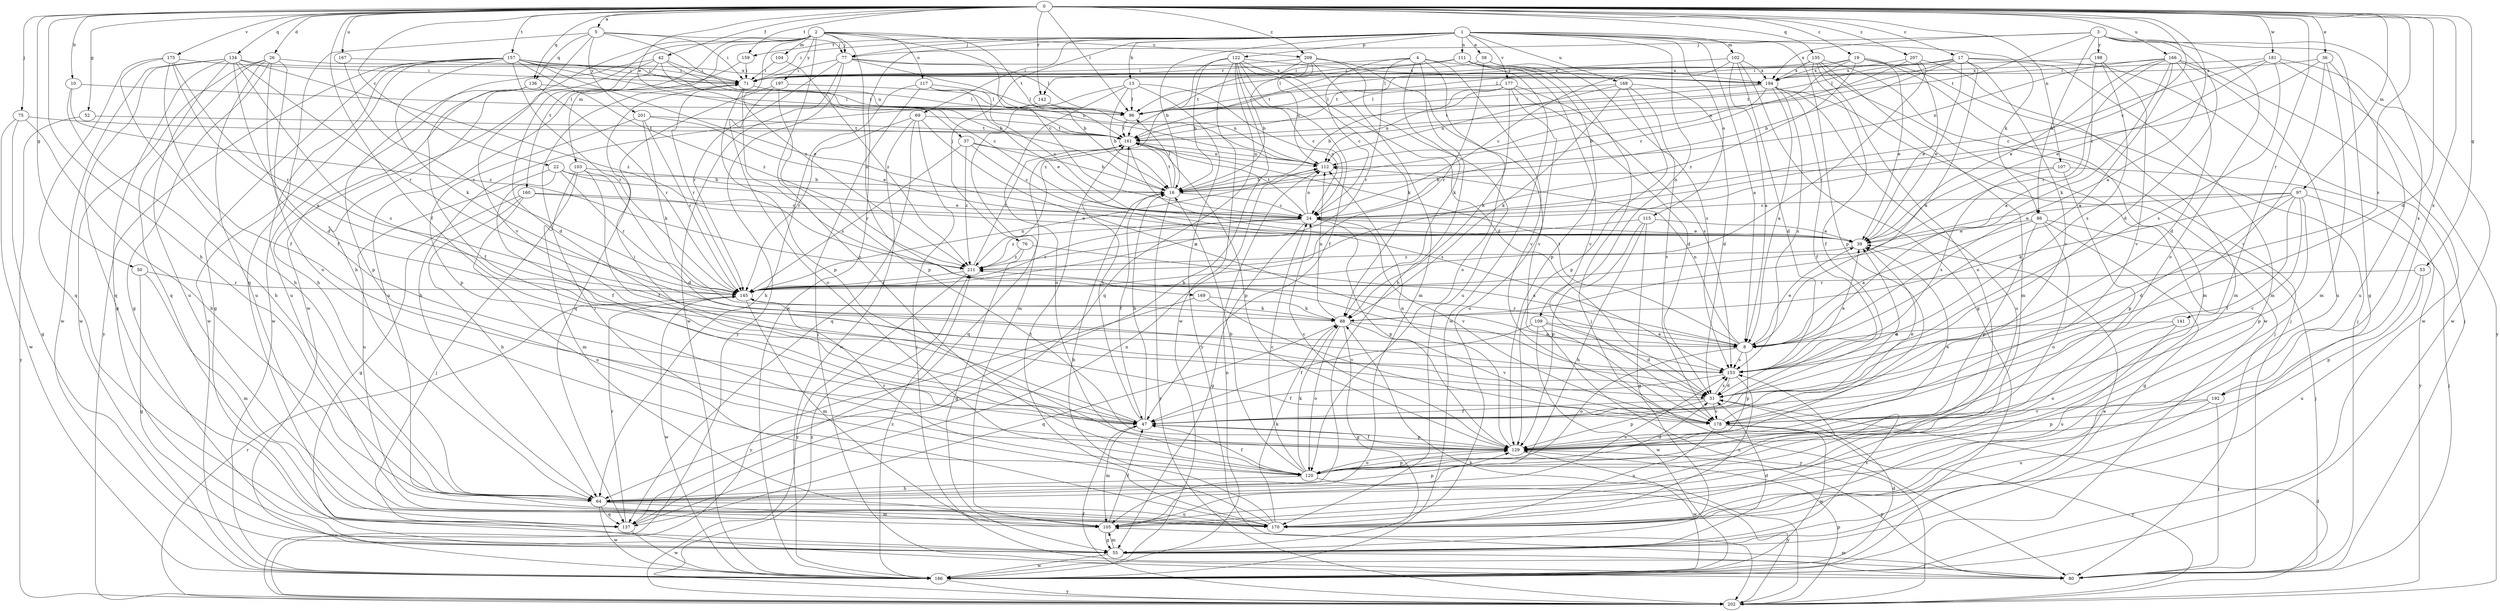 strict digraph  {
0;
1;
2;
3;
4;
5;
8;
10;
13;
16;
17;
19;
22;
24;
26;
31;
36;
37;
38;
39;
42;
47;
50;
52;
53;
55;
64;
69;
71;
75;
76;
77;
80;
86;
88;
96;
97;
102;
103;
104;
105;
107;
109;
111;
112;
115;
117;
120;
122;
129;
134;
135;
136;
137;
141;
142;
145;
153;
157;
159;
160;
161;
166;
167;
168;
169;
170;
175;
177;
178;
181;
186;
192;
194;
197;
198;
201;
202;
207;
209;
211;
0 -> 5  [label=a];
0 -> 8  [label=a];
0 -> 10  [label=b];
0 -> 17  [label=c];
0 -> 19  [label=c];
0 -> 22  [label=c];
0 -> 24  [label=c];
0 -> 26  [label=d];
0 -> 31  [label=d];
0 -> 36  [label=e];
0 -> 37  [label=e];
0 -> 42  [label=f];
0 -> 47  [label=f];
0 -> 50  [label=g];
0 -> 52  [label=g];
0 -> 53  [label=g];
0 -> 64  [label=h];
0 -> 75  [label=j];
0 -> 96  [label=l];
0 -> 97  [label=m];
0 -> 107  [label=n];
0 -> 134  [label=q];
0 -> 135  [label=q];
0 -> 136  [label=q];
0 -> 141  [label=r];
0 -> 142  [label=r];
0 -> 153  [label=s];
0 -> 157  [label=t];
0 -> 159  [label=t];
0 -> 166  [label=u];
0 -> 167  [label=u];
0 -> 175  [label=v];
0 -> 181  [label=w];
0 -> 192  [label=x];
0 -> 207  [label=z];
0 -> 209  [label=z];
1 -> 8  [label=a];
1 -> 13  [label=b];
1 -> 16  [label=b];
1 -> 38  [label=e];
1 -> 69  [label=i];
1 -> 71  [label=i];
1 -> 76  [label=j];
1 -> 77  [label=j];
1 -> 86  [label=k];
1 -> 102  [label=m];
1 -> 109  [label=n];
1 -> 111  [label=n];
1 -> 115  [label=o];
1 -> 122  [label=p];
1 -> 129  [label=p];
1 -> 159  [label=t];
1 -> 168  [label=u];
1 -> 177  [label=v];
1 -> 186  [label=w];
2 -> 24  [label=c];
2 -> 64  [label=h];
2 -> 77  [label=j];
2 -> 103  [label=m];
2 -> 104  [label=m];
2 -> 117  [label=o];
2 -> 120  [label=o];
2 -> 160  [label=t];
2 -> 161  [label=t];
2 -> 169  [label=u];
2 -> 186  [label=w];
2 -> 197  [label=y];
2 -> 209  [label=z];
2 -> 211  [label=z];
3 -> 31  [label=d];
3 -> 55  [label=g];
3 -> 77  [label=j];
3 -> 86  [label=k];
3 -> 120  [label=o];
3 -> 161  [label=t];
3 -> 192  [label=x];
3 -> 194  [label=x];
3 -> 198  [label=y];
4 -> 24  [label=c];
4 -> 64  [label=h];
4 -> 88  [label=k];
4 -> 120  [label=o];
4 -> 142  [label=r];
4 -> 145  [label=r];
4 -> 178  [label=v];
4 -> 194  [label=x];
5 -> 71  [label=i];
5 -> 77  [label=j];
5 -> 112  [label=n];
5 -> 136  [label=q];
5 -> 137  [label=q];
5 -> 178  [label=v];
5 -> 201  [label=y];
8 -> 39  [label=e];
8 -> 112  [label=n];
8 -> 120  [label=o];
8 -> 129  [label=p];
8 -> 153  [label=s];
8 -> 161  [label=t];
8 -> 211  [label=z];
10 -> 64  [label=h];
10 -> 96  [label=l];
10 -> 211  [label=z];
13 -> 16  [label=b];
13 -> 24  [label=c];
13 -> 96  [label=l];
13 -> 105  [label=m];
13 -> 120  [label=o];
13 -> 202  [label=y];
16 -> 24  [label=c];
16 -> 47  [label=f];
16 -> 96  [label=l];
16 -> 161  [label=t];
16 -> 202  [label=y];
17 -> 8  [label=a];
17 -> 16  [label=b];
17 -> 39  [label=e];
17 -> 71  [label=i];
17 -> 80  [label=j];
17 -> 96  [label=l];
17 -> 105  [label=m];
17 -> 161  [label=t];
17 -> 178  [label=v];
19 -> 24  [label=c];
19 -> 39  [label=e];
19 -> 80  [label=j];
19 -> 96  [label=l];
19 -> 105  [label=m];
19 -> 194  [label=x];
19 -> 211  [label=z];
22 -> 16  [label=b];
22 -> 39  [label=e];
22 -> 47  [label=f];
22 -> 145  [label=r];
22 -> 170  [label=u];
24 -> 39  [label=e];
24 -> 55  [label=g];
24 -> 112  [label=n];
24 -> 129  [label=p];
24 -> 145  [label=r];
24 -> 161  [label=t];
24 -> 178  [label=v];
24 -> 211  [label=z];
26 -> 47  [label=f];
26 -> 55  [label=g];
26 -> 71  [label=i];
26 -> 120  [label=o];
26 -> 137  [label=q];
26 -> 170  [label=u];
26 -> 186  [label=w];
31 -> 47  [label=f];
31 -> 129  [label=p];
31 -> 153  [label=s];
31 -> 178  [label=v];
36 -> 24  [label=c];
36 -> 105  [label=m];
36 -> 170  [label=u];
36 -> 178  [label=v];
36 -> 194  [label=x];
37 -> 16  [label=b];
37 -> 24  [label=c];
37 -> 112  [label=n];
37 -> 145  [label=r];
37 -> 211  [label=z];
38 -> 71  [label=i];
38 -> 80  [label=j];
38 -> 129  [label=p];
38 -> 145  [label=r];
39 -> 211  [label=z];
42 -> 24  [label=c];
42 -> 31  [label=d];
42 -> 64  [label=h];
42 -> 71  [label=i];
42 -> 161  [label=t];
42 -> 186  [label=w];
47 -> 16  [label=b];
47 -> 39  [label=e];
47 -> 71  [label=i];
47 -> 105  [label=m];
47 -> 129  [label=p];
47 -> 161  [label=t];
50 -> 55  [label=g];
50 -> 105  [label=m];
50 -> 145  [label=r];
52 -> 161  [label=t];
52 -> 202  [label=y];
53 -> 129  [label=p];
53 -> 145  [label=r];
53 -> 170  [label=u];
55 -> 31  [label=d];
55 -> 80  [label=j];
55 -> 105  [label=m];
55 -> 153  [label=s];
55 -> 186  [label=w];
64 -> 105  [label=m];
64 -> 129  [label=p];
64 -> 137  [label=q];
64 -> 153  [label=s];
64 -> 170  [label=u];
64 -> 186  [label=w];
69 -> 80  [label=j];
69 -> 137  [label=q];
69 -> 145  [label=r];
69 -> 153  [label=s];
69 -> 161  [label=t];
69 -> 186  [label=w];
71 -> 96  [label=l];
71 -> 129  [label=p];
71 -> 145  [label=r];
71 -> 153  [label=s];
75 -> 55  [label=g];
75 -> 64  [label=h];
75 -> 161  [label=t];
75 -> 186  [label=w];
76 -> 8  [label=a];
76 -> 55  [label=g];
76 -> 211  [label=z];
77 -> 16  [label=b];
77 -> 71  [label=i];
77 -> 96  [label=l];
77 -> 145  [label=r];
77 -> 186  [label=w];
77 -> 194  [label=x];
77 -> 202  [label=y];
80 -> 105  [label=m];
80 -> 129  [label=p];
86 -> 8  [label=a];
86 -> 39  [label=e];
86 -> 55  [label=g];
86 -> 80  [label=j];
86 -> 120  [label=o];
86 -> 129  [label=p];
88 -> 8  [label=a];
88 -> 55  [label=g];
88 -> 112  [label=n];
88 -> 120  [label=o];
88 -> 137  [label=q];
88 -> 178  [label=v];
96 -> 161  [label=t];
97 -> 24  [label=c];
97 -> 31  [label=d];
97 -> 39  [label=e];
97 -> 47  [label=f];
97 -> 80  [label=j];
97 -> 88  [label=k];
97 -> 129  [label=p];
97 -> 178  [label=v];
102 -> 8  [label=a];
102 -> 24  [label=c];
102 -> 31  [label=d];
102 -> 55  [label=g];
102 -> 96  [label=l];
102 -> 194  [label=x];
103 -> 16  [label=b];
103 -> 31  [label=d];
103 -> 47  [label=f];
103 -> 80  [label=j];
103 -> 105  [label=m];
104 -> 71  [label=i];
104 -> 211  [label=z];
105 -> 47  [label=f];
105 -> 55  [label=g];
107 -> 16  [label=b];
107 -> 129  [label=p];
107 -> 153  [label=s];
107 -> 202  [label=y];
109 -> 8  [label=a];
109 -> 31  [label=d];
109 -> 47  [label=f];
109 -> 186  [label=w];
109 -> 202  [label=y];
111 -> 71  [label=i];
111 -> 96  [label=l];
111 -> 153  [label=s];
111 -> 161  [label=t];
111 -> 178  [label=v];
111 -> 186  [label=w];
111 -> 194  [label=x];
112 -> 16  [label=b];
115 -> 39  [label=e];
115 -> 55  [label=g];
115 -> 64  [label=h];
115 -> 129  [label=p];
115 -> 211  [label=z];
117 -> 24  [label=c];
117 -> 39  [label=e];
117 -> 64  [label=h];
117 -> 80  [label=j];
117 -> 96  [label=l];
120 -> 16  [label=b];
120 -> 24  [label=c];
120 -> 31  [label=d];
120 -> 47  [label=f];
120 -> 64  [label=h];
120 -> 88  [label=k];
120 -> 129  [label=p];
120 -> 145  [label=r];
120 -> 202  [label=y];
122 -> 16  [label=b];
122 -> 24  [label=c];
122 -> 31  [label=d];
122 -> 47  [label=f];
122 -> 64  [label=h];
122 -> 88  [label=k];
122 -> 137  [label=q];
122 -> 186  [label=w];
122 -> 194  [label=x];
122 -> 211  [label=z];
129 -> 24  [label=c];
129 -> 39  [label=e];
129 -> 47  [label=f];
129 -> 112  [label=n];
129 -> 120  [label=o];
129 -> 186  [label=w];
134 -> 31  [label=d];
134 -> 55  [label=g];
134 -> 71  [label=i];
134 -> 137  [label=q];
134 -> 145  [label=r];
134 -> 153  [label=s];
134 -> 170  [label=u];
134 -> 186  [label=w];
134 -> 211  [label=z];
135 -> 47  [label=f];
135 -> 80  [label=j];
135 -> 105  [label=m];
135 -> 120  [label=o];
135 -> 161  [label=t];
135 -> 186  [label=w];
135 -> 194  [label=x];
136 -> 47  [label=f];
136 -> 96  [label=l];
136 -> 129  [label=p];
136 -> 145  [label=r];
137 -> 112  [label=n];
137 -> 145  [label=r];
137 -> 186  [label=w];
141 -> 8  [label=a];
141 -> 120  [label=o];
141 -> 170  [label=u];
142 -> 64  [label=h];
142 -> 112  [label=n];
145 -> 88  [label=k];
145 -> 105  [label=m];
145 -> 112  [label=n];
145 -> 186  [label=w];
153 -> 31  [label=d];
153 -> 39  [label=e];
153 -> 47  [label=f];
153 -> 170  [label=u];
157 -> 16  [label=b];
157 -> 39  [label=e];
157 -> 55  [label=g];
157 -> 88  [label=k];
157 -> 112  [label=n];
157 -> 145  [label=r];
157 -> 170  [label=u];
157 -> 186  [label=w];
157 -> 194  [label=x];
157 -> 202  [label=y];
157 -> 211  [label=z];
159 -> 71  [label=i];
159 -> 170  [label=u];
160 -> 24  [label=c];
160 -> 39  [label=e];
160 -> 55  [label=g];
160 -> 64  [label=h];
160 -> 170  [label=u];
161 -> 112  [label=n];
161 -> 129  [label=p];
161 -> 137  [label=q];
161 -> 153  [label=s];
166 -> 8  [label=a];
166 -> 31  [label=d];
166 -> 39  [label=e];
166 -> 88  [label=k];
166 -> 112  [label=n];
166 -> 145  [label=r];
166 -> 170  [label=u];
166 -> 186  [label=w];
166 -> 194  [label=x];
167 -> 71  [label=i];
167 -> 145  [label=r];
168 -> 31  [label=d];
168 -> 88  [label=k];
168 -> 96  [label=l];
168 -> 112  [label=n];
168 -> 129  [label=p];
168 -> 178  [label=v];
169 -> 88  [label=k];
169 -> 178  [label=v];
169 -> 202  [label=y];
170 -> 16  [label=b];
170 -> 71  [label=i];
170 -> 88  [label=k];
170 -> 161  [label=t];
175 -> 8  [label=a];
175 -> 47  [label=f];
175 -> 64  [label=h];
175 -> 71  [label=i];
175 -> 137  [label=q];
175 -> 145  [label=r];
177 -> 16  [label=b];
177 -> 31  [label=d];
177 -> 88  [label=k];
177 -> 96  [label=l];
177 -> 112  [label=n];
177 -> 153  [label=s];
177 -> 170  [label=u];
178 -> 39  [label=e];
178 -> 170  [label=u];
178 -> 186  [label=w];
178 -> 202  [label=y];
181 -> 24  [label=c];
181 -> 39  [label=e];
181 -> 71  [label=i];
181 -> 153  [label=s];
181 -> 186  [label=w];
181 -> 202  [label=y];
186 -> 31  [label=d];
186 -> 39  [label=e];
186 -> 112  [label=n];
186 -> 202  [label=y];
186 -> 211  [label=z];
192 -> 80  [label=j];
192 -> 129  [label=p];
192 -> 170  [label=u];
192 -> 178  [label=v];
194 -> 8  [label=a];
194 -> 16  [label=b];
194 -> 47  [label=f];
194 -> 80  [label=j];
194 -> 96  [label=l];
194 -> 153  [label=s];
194 -> 161  [label=t];
194 -> 170  [label=u];
197 -> 96  [label=l];
197 -> 120  [label=o];
197 -> 129  [label=p];
197 -> 137  [label=q];
198 -> 8  [label=a];
198 -> 71  [label=i];
198 -> 153  [label=s];
198 -> 178  [label=v];
201 -> 39  [label=e];
201 -> 88  [label=k];
201 -> 129  [label=p];
201 -> 145  [label=r];
201 -> 161  [label=t];
202 -> 31  [label=d];
202 -> 47  [label=f];
202 -> 88  [label=k];
202 -> 129  [label=p];
202 -> 145  [label=r];
202 -> 211  [label=z];
207 -> 39  [label=e];
207 -> 105  [label=m];
207 -> 112  [label=n];
207 -> 145  [label=r];
207 -> 194  [label=x];
209 -> 16  [label=b];
209 -> 71  [label=i];
209 -> 105  [label=m];
209 -> 112  [label=n];
209 -> 161  [label=t];
209 -> 170  [label=u];
209 -> 178  [label=v];
211 -> 145  [label=r];
211 -> 161  [label=t];
211 -> 202  [label=y];
}
